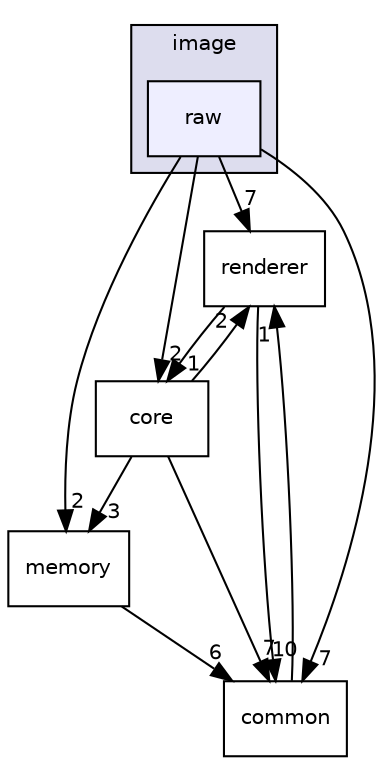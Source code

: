 digraph "C:/Harmony3/gfx/middleware/legato/library/src/gfx/legato/image/raw" {
  compound=true
  node [ fontsize="10", fontname="Helvetica"];
  edge [ labelfontsize="10", labelfontname="Helvetica"];
  subgraph clusterdir_cbcdc2b554224dbd58ca18a5623e7256 {
    graph [ bgcolor="#ddddee", pencolor="black", label="image" fontname="Helvetica", fontsize="10", URL="dir_cbcdc2b554224dbd58ca18a5623e7256.html"]
  dir_263f4e47b1e03e9854480fc0584960f5 [shape=box, label="raw", style="filled", fillcolor="#eeeeff", pencolor="black", URL="dir_263f4e47b1e03e9854480fc0584960f5.html"];
  }
  dir_977386f5bd74067e0b2f13954126b0fc [shape=box label="renderer" URL="dir_977386f5bd74067e0b2f13954126b0fc.html"];
  dir_ccab4f4c771d0ed5e1d9c02941e42230 [shape=box label="core" URL="dir_ccab4f4c771d0ed5e1d9c02941e42230.html"];
  dir_192fb4248a7d7f0c34634334a26d417f [shape=box label="common" URL="dir_192fb4248a7d7f0c34634334a26d417f.html"];
  dir_7041c860d75402dd8f73717e5fc4b977 [shape=box label="memory" URL="dir_7041c860d75402dd8f73717e5fc4b977.html"];
  dir_ccab4f4c771d0ed5e1d9c02941e42230->dir_977386f5bd74067e0b2f13954126b0fc [headlabel="2", labeldistance=1.5 headhref="dir_000008_000014.html"];
  dir_ccab4f4c771d0ed5e1d9c02941e42230->dir_192fb4248a7d7f0c34634334a26d417f [headlabel="7", labeldistance=1.5 headhref="dir_000008_000007.html"];
  dir_ccab4f4c771d0ed5e1d9c02941e42230->dir_7041c860d75402dd8f73717e5fc4b977 [headlabel="3", labeldistance=1.5 headhref="dir_000008_000013.html"];
  dir_977386f5bd74067e0b2f13954126b0fc->dir_ccab4f4c771d0ed5e1d9c02941e42230 [headlabel="1", labeldistance=1.5 headhref="dir_000014_000008.html"];
  dir_977386f5bd74067e0b2f13954126b0fc->dir_192fb4248a7d7f0c34634334a26d417f [headlabel="10", labeldistance=1.5 headhref="dir_000014_000007.html"];
  dir_192fb4248a7d7f0c34634334a26d417f->dir_977386f5bd74067e0b2f13954126b0fc [headlabel="1", labeldistance=1.5 headhref="dir_000007_000014.html"];
  dir_7041c860d75402dd8f73717e5fc4b977->dir_192fb4248a7d7f0c34634334a26d417f [headlabel="6", labeldistance=1.5 headhref="dir_000013_000007.html"];
  dir_263f4e47b1e03e9854480fc0584960f5->dir_977386f5bd74067e0b2f13954126b0fc [headlabel="7", labeldistance=1.5 headhref="dir_000012_000014.html"];
  dir_263f4e47b1e03e9854480fc0584960f5->dir_ccab4f4c771d0ed5e1d9c02941e42230 [headlabel="2", labeldistance=1.5 headhref="dir_000012_000008.html"];
  dir_263f4e47b1e03e9854480fc0584960f5->dir_192fb4248a7d7f0c34634334a26d417f [headlabel="7", labeldistance=1.5 headhref="dir_000012_000007.html"];
  dir_263f4e47b1e03e9854480fc0584960f5->dir_7041c860d75402dd8f73717e5fc4b977 [headlabel="2", labeldistance=1.5 headhref="dir_000012_000013.html"];
}
